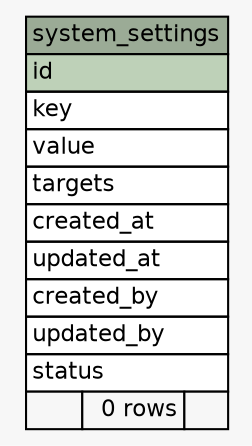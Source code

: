 // dot 2.38.0 on Linux 4.4.0-71-generic
// SchemaSpy rev 590
digraph "system_settings" {
  graph [
    rankdir="RL"
    bgcolor="#f7f7f7"
    nodesep="0.18"
    ranksep="0.46"
    fontname="Helvetica"
    fontsize="11"
  ];
  node [
    fontname="Helvetica"
    fontsize="11"
    shape="plaintext"
  ];
  edge [
    arrowsize="0.8"
  ];
  "system_settings" [
    label=<
    <TABLE BORDER="0" CELLBORDER="1" CELLSPACING="0" BGCOLOR="#ffffff">
      <TR><TD COLSPAN="3" BGCOLOR="#9bab96" ALIGN="CENTER">system_settings</TD></TR>
      <TR><TD PORT="id" COLSPAN="3" BGCOLOR="#bed1b8" ALIGN="LEFT">id</TD></TR>
      <TR><TD PORT="key" COLSPAN="3" ALIGN="LEFT">key</TD></TR>
      <TR><TD PORT="value" COLSPAN="3" ALIGN="LEFT">value</TD></TR>
      <TR><TD PORT="targets" COLSPAN="3" ALIGN="LEFT">targets</TD></TR>
      <TR><TD PORT="created_at" COLSPAN="3" ALIGN="LEFT">created_at</TD></TR>
      <TR><TD PORT="updated_at" COLSPAN="3" ALIGN="LEFT">updated_at</TD></TR>
      <TR><TD PORT="created_by" COLSPAN="3" ALIGN="LEFT">created_by</TD></TR>
      <TR><TD PORT="updated_by" COLSPAN="3" ALIGN="LEFT">updated_by</TD></TR>
      <TR><TD PORT="status" COLSPAN="3" ALIGN="LEFT">status</TD></TR>
      <TR><TD ALIGN="LEFT" BGCOLOR="#f7f7f7">  </TD><TD ALIGN="RIGHT" BGCOLOR="#f7f7f7">0 rows</TD><TD ALIGN="RIGHT" BGCOLOR="#f7f7f7">  </TD></TR>
    </TABLE>>
    URL="tables/system_settings.html"
    tooltip="system_settings"
  ];
}
